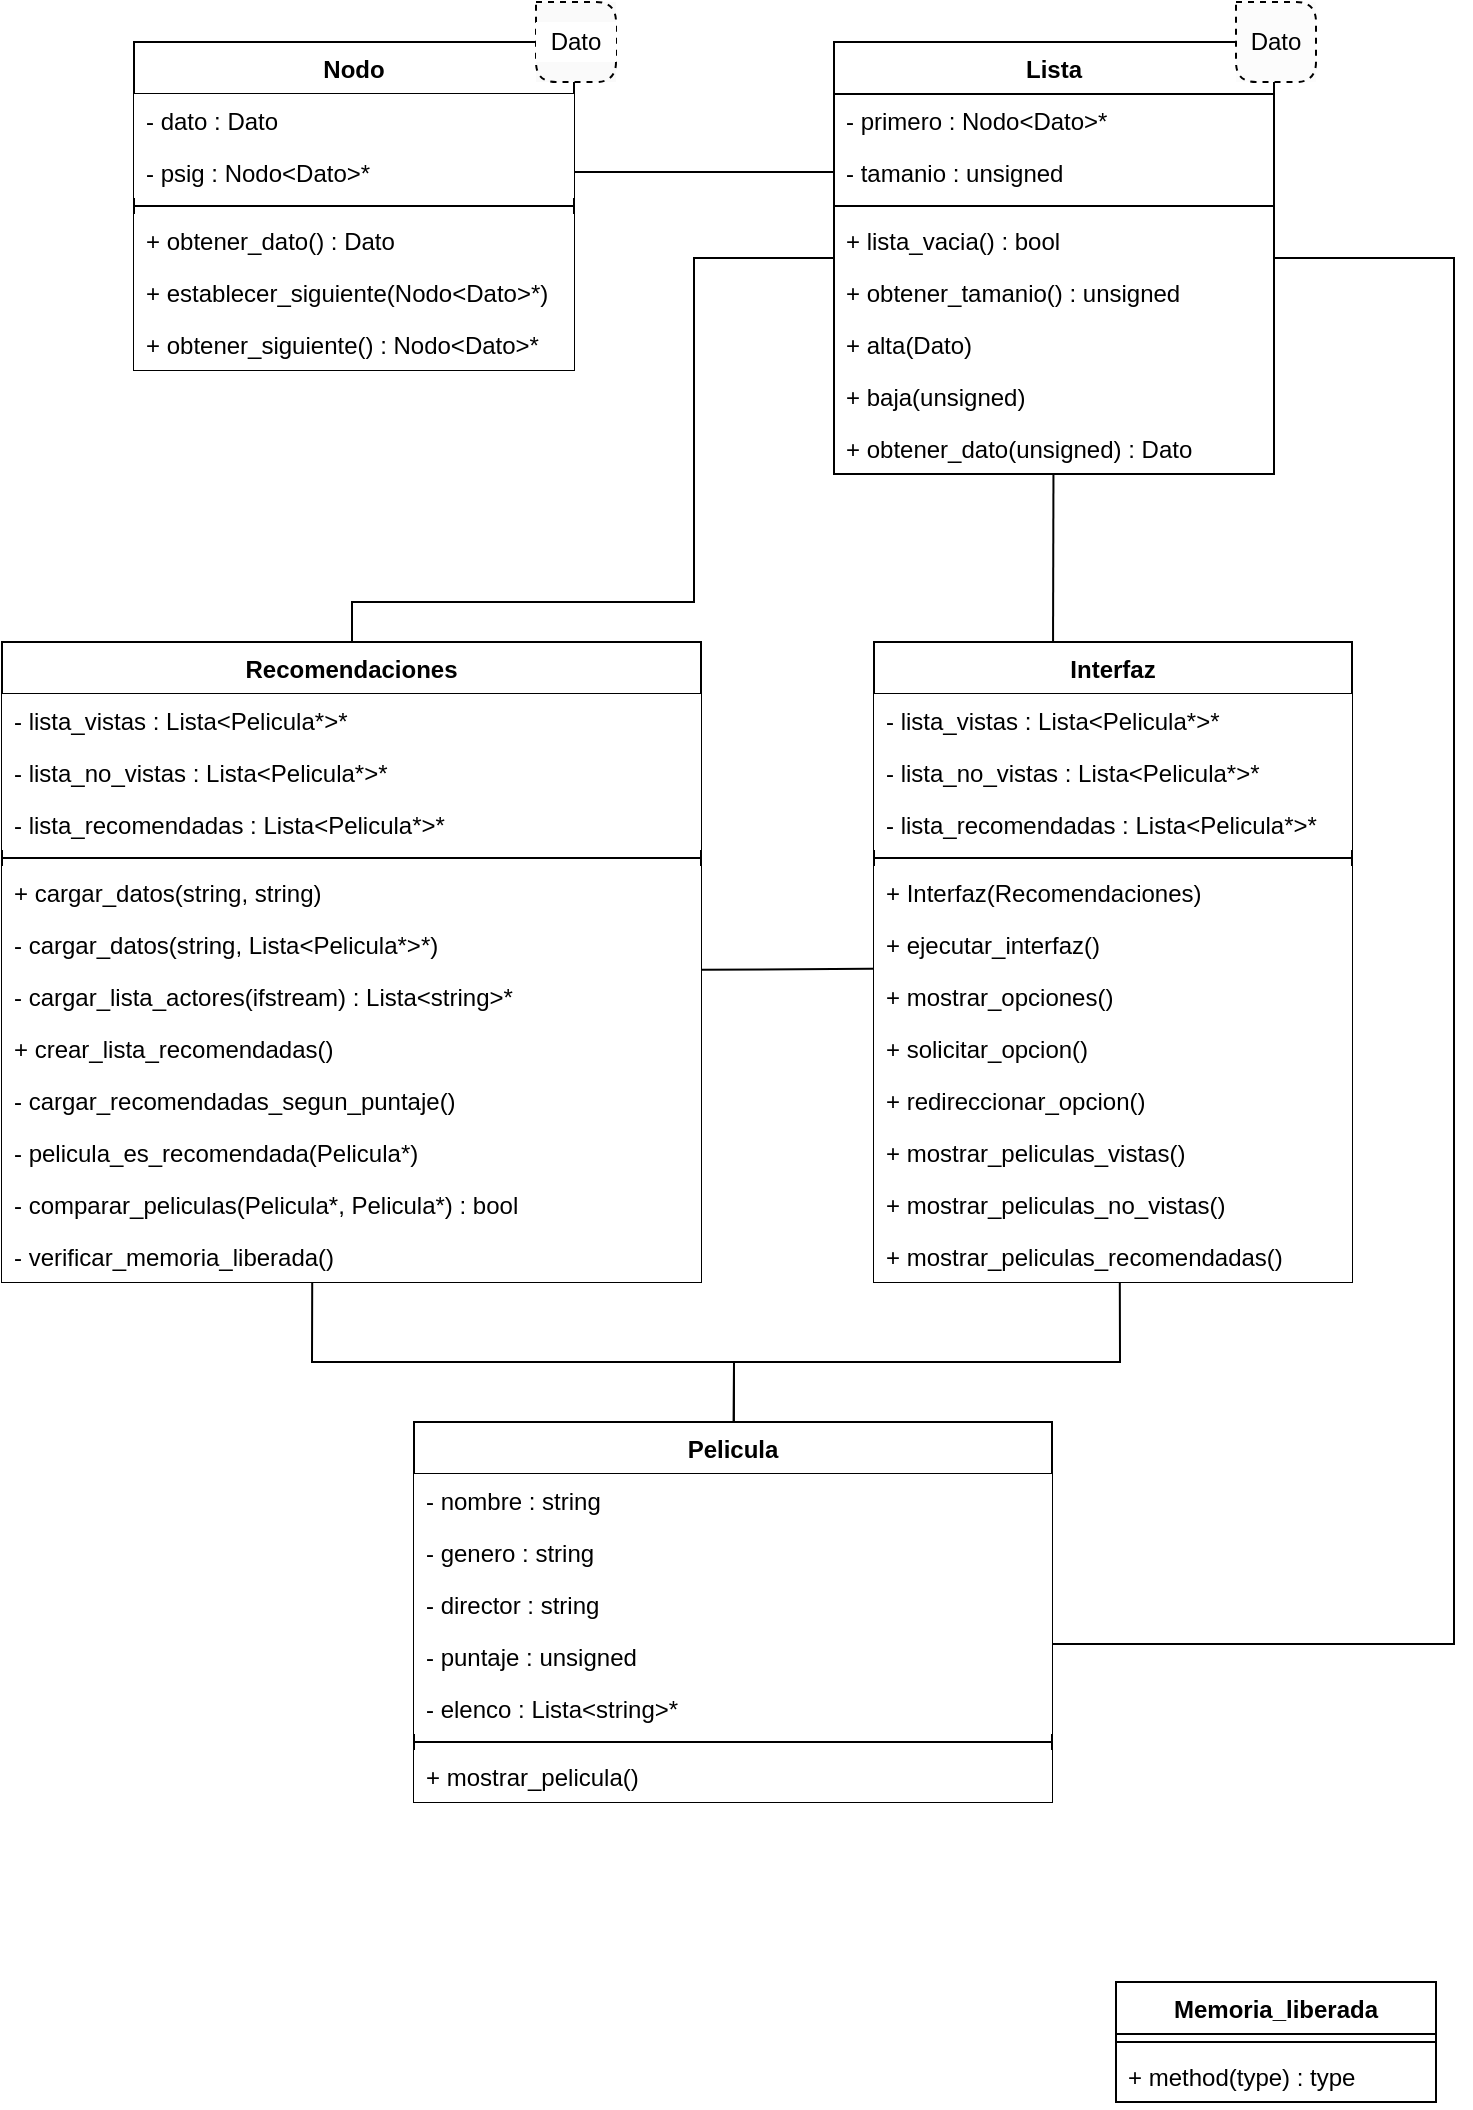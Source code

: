 <mxfile version="13.4.2" type="github">
  <diagram id="9dh1zZpuQxdGnGn2-EJ5" name="Page-1">
    <mxGraphModel dx="1506" dy="622" grid="1" gridSize="10" guides="1" tooltips="1" connect="1" arrows="1" fold="1" page="1" pageScale="1" pageWidth="827" pageHeight="1169" math="0" shadow="0">
      <root>
        <mxCell id="0" />
        <mxCell id="1" parent="0" />
        <mxCell id="n-AFm8av6x-7B9_5lniA-15" value="" style="group" vertex="1" connectable="0" parent="1">
          <mxGeometry x="130" y="40" width="220" height="190" as="geometry" />
        </mxCell>
        <mxCell id="aDNBMNtZ098S1T6gU87t-5" value="Nodo" style="swimlane;fontStyle=1;align=center;verticalAlign=top;childLayout=stackLayout;horizontal=1;startSize=26;horizontalStack=0;resizeParent=1;resizeParentMax=0;resizeLast=0;collapsible=1;marginBottom=0;" parent="n-AFm8av6x-7B9_5lniA-15" vertex="1">
          <mxGeometry width="220" height="164" as="geometry" />
        </mxCell>
        <mxCell id="aDNBMNtZ098S1T6gU87t-6" value="- dato : Dato" style="text;strokeColor=none;fillColor=#FFFFFF;align=left;verticalAlign=top;spacingLeft=4;spacingRight=4;overflow=hidden;rotatable=0;points=[[0,0.5],[1,0.5]];portConstraint=eastwest;" parent="aDNBMNtZ098S1T6gU87t-5" vertex="1">
          <mxGeometry y="26" width="220" height="26" as="geometry" />
        </mxCell>
        <mxCell id="n-AFm8av6x-7B9_5lniA-1" value="- psig : Nodo&lt;Dato&gt;*" style="text;strokeColor=none;fillColor=#FFFFFF;align=left;verticalAlign=top;spacingLeft=4;spacingRight=4;overflow=hidden;rotatable=0;points=[[0,0.5],[1,0.5]];portConstraint=eastwest;" vertex="1" parent="aDNBMNtZ098S1T6gU87t-5">
          <mxGeometry y="52" width="220" height="26" as="geometry" />
        </mxCell>
        <mxCell id="aDNBMNtZ098S1T6gU87t-7" value="" style="line;strokeWidth=1;fillColor=none;align=left;verticalAlign=middle;spacingTop=-1;spacingLeft=3;spacingRight=3;rotatable=0;labelPosition=right;points=[];portConstraint=eastwest;" parent="aDNBMNtZ098S1T6gU87t-5" vertex="1">
          <mxGeometry y="78" width="220" height="8" as="geometry" />
        </mxCell>
        <mxCell id="n-AFm8av6x-7B9_5lniA-12" value="+ obtener_dato() : Dato" style="text;strokeColor=none;fillColor=#FFFFFF;align=left;verticalAlign=top;spacingLeft=4;spacingRight=4;overflow=hidden;rotatable=0;points=[[0,0.5],[1,0.5]];portConstraint=eastwest;" vertex="1" parent="aDNBMNtZ098S1T6gU87t-5">
          <mxGeometry y="86" width="220" height="26" as="geometry" />
        </mxCell>
        <mxCell id="n-AFm8av6x-7B9_5lniA-13" value="+ establecer_siguiente(Nodo&lt;Dato&gt;*)" style="text;strokeColor=none;fillColor=#FFFFFF;align=left;verticalAlign=top;spacingLeft=4;spacingRight=4;overflow=hidden;rotatable=0;points=[[0,0.5],[1,0.5]];portConstraint=eastwest;" vertex="1" parent="aDNBMNtZ098S1T6gU87t-5">
          <mxGeometry y="112" width="220" height="26" as="geometry" />
        </mxCell>
        <mxCell id="n-AFm8av6x-7B9_5lniA-14" value="+ obtener_siguiente() : Nodo&lt;Dato&gt;*" style="text;strokeColor=none;fillColor=#FFFFFF;align=left;verticalAlign=top;spacingLeft=4;spacingRight=4;overflow=hidden;rotatable=0;points=[[0,0.5],[1,0.5]];portConstraint=eastwest;" vertex="1" parent="aDNBMNtZ098S1T6gU87t-5">
          <mxGeometry y="138" width="220" height="26" as="geometry" />
        </mxCell>
        <mxCell id="n-AFm8av6x-7B9_5lniA-7" value="" style="group;fillColor=#FAFAFA;" vertex="1" connectable="0" parent="1">
          <mxGeometry x="331" y="20" width="40" height="40" as="geometry" />
        </mxCell>
        <mxCell id="n-AFm8av6x-7B9_5lniA-5" value="" style="endArrow=none;dashed=1;html=1;fillColor=#FFFFFF;" edge="1" parent="n-AFm8av6x-7B9_5lniA-7">
          <mxGeometry width="50" height="50" relative="1" as="geometry">
            <mxPoint as="sourcePoint" />
            <mxPoint as="targetPoint" />
            <Array as="points">
              <mxPoint x="40" />
              <mxPoint x="40" y="40" />
              <mxPoint y="40" />
            </Array>
          </mxGeometry>
        </mxCell>
        <mxCell id="n-AFm8av6x-7B9_5lniA-6" value="Dato" style="text;html=1;strokeColor=none;fillColor=#FFFFFF;align=center;verticalAlign=middle;whiteSpace=wrap;rounded=0;" vertex="1" parent="n-AFm8av6x-7B9_5lniA-7">
          <mxGeometry y="10" width="40" height="20" as="geometry" />
        </mxCell>
        <mxCell id="n-AFm8av6x-7B9_5lniA-76" style="edgeStyle=none;rounded=0;orthogonalLoop=1;jettySize=auto;html=1;fillColor=#FCFCFC;entryX=0.091;entryY=0.967;entryDx=0;entryDy=0;entryPerimeter=0;exitX=1;exitY=-0.003;exitDx=0;exitDy=0;exitPerimeter=0;" edge="1" parent="1" source="n-AFm8av6x-7B9_5lniA-62" target="aDNBMNtZ098S1T6gU87t-40">
          <mxGeometry relative="1" as="geometry">
            <mxPoint x="490" y="500" as="targetPoint" />
          </mxGeometry>
        </mxCell>
        <mxCell id="n-AFm8av6x-7B9_5lniA-73" style="edgeStyle=none;rounded=0;orthogonalLoop=1;jettySize=auto;html=1;entryX=0.444;entryY=-0.001;entryDx=0;entryDy=0;entryPerimeter=0;fillColor=#FCFCFC;" edge="1" parent="1" source="aDNBMNtZ098S1T6gU87t-18" target="n-AFm8av6x-7B9_5lniA-63">
          <mxGeometry relative="1" as="geometry">
            <Array as="points">
              <mxPoint x="430" y="700" />
              <mxPoint x="219" y="700" />
            </Array>
          </mxGeometry>
        </mxCell>
        <mxCell id="n-AFm8av6x-7B9_5lniA-74" style="edgeStyle=none;rounded=0;orthogonalLoop=1;jettySize=auto;html=1;entryX=0.514;entryY=0.002;entryDx=0;entryDy=0;entryPerimeter=0;fillColor=#FCFCFC;" edge="1" parent="1" source="aDNBMNtZ098S1T6gU87t-18" target="n-AFm8av6x-7B9_5lniA-43">
          <mxGeometry relative="1" as="geometry">
            <Array as="points">
              <mxPoint x="430" y="700" />
              <mxPoint x="623" y="700" />
            </Array>
          </mxGeometry>
        </mxCell>
        <mxCell id="n-AFm8av6x-7B9_5lniA-44" value="Memoria_liberada" style="swimlane;fontStyle=1;align=center;verticalAlign=top;childLayout=stackLayout;horizontal=1;startSize=26;horizontalStack=0;resizeParent=1;resizeParentMax=0;resizeLast=0;collapsible=1;marginBottom=0;" vertex="1" parent="1">
          <mxGeometry x="621" y="1010" width="160" height="60" as="geometry" />
        </mxCell>
        <mxCell id="n-AFm8av6x-7B9_5lniA-50" value="" style="line;strokeWidth=1;fillColor=none;align=left;verticalAlign=middle;spacingTop=-1;spacingLeft=3;spacingRight=3;rotatable=0;labelPosition=right;points=[];portConstraint=eastwest;" vertex="1" parent="n-AFm8av6x-7B9_5lniA-44">
          <mxGeometry y="26" width="160" height="8" as="geometry" />
        </mxCell>
        <mxCell id="n-AFm8av6x-7B9_5lniA-51" value="+ method(type) : type" style="text;strokeColor=none;fillColor=none;align=left;verticalAlign=top;spacingLeft=4;spacingRight=4;overflow=hidden;rotatable=0;points=[[0,0.5],[1,0.5]];portConstraint=eastwest;" vertex="1" parent="n-AFm8av6x-7B9_5lniA-44">
          <mxGeometry y="34" width="160" height="26" as="geometry" />
        </mxCell>
        <mxCell id="n-AFm8av6x-7B9_5lniA-70" style="edgeStyle=none;rounded=0;orthogonalLoop=1;jettySize=auto;html=1;fillColor=#FCFCFC;" edge="1" parent="1" source="n-AFm8av6x-7B9_5lniA-1">
          <mxGeometry relative="1" as="geometry">
            <mxPoint x="520" y="105" as="targetPoint" />
          </mxGeometry>
        </mxCell>
        <mxCell id="n-AFm8av6x-7B9_5lniA-71" style="edgeStyle=none;rounded=0;orthogonalLoop=1;jettySize=auto;html=1;entryX=0.374;entryY=0.011;entryDx=0;entryDy=0;entryPerimeter=0;fillColor=#FCFCFC;" edge="1" parent="1" source="n-AFm8av6x-7B9_5lniA-17" target="n-AFm8av6x-7B9_5lniA-38">
          <mxGeometry relative="1" as="geometry" />
        </mxCell>
        <mxCell id="n-AFm8av6x-7B9_5lniA-72" style="rounded=0;orthogonalLoop=1;jettySize=auto;html=1;fillColor=#FCFCFC;" edge="1" parent="1" source="n-AFm8av6x-7B9_5lniA-17">
          <mxGeometry relative="1" as="geometry">
            <mxPoint x="239" y="366" as="targetPoint" />
            <Array as="points">
              <mxPoint x="410" y="148" />
              <mxPoint x="410" y="320" />
              <mxPoint x="239" y="320" />
            </Array>
          </mxGeometry>
        </mxCell>
        <mxCell id="n-AFm8av6x-7B9_5lniA-78" style="edgeStyle=none;rounded=0;orthogonalLoop=1;jettySize=auto;html=1;entryX=0.878;entryY=0.269;entryDx=0;entryDy=0;entryPerimeter=0;fillColor=#FCFCFC;" edge="1" parent="1" source="n-AFm8av6x-7B9_5lniA-17" target="aDNBMNtZ098S1T6gU87t-25">
          <mxGeometry relative="1" as="geometry">
            <Array as="points">
              <mxPoint x="790" y="148" />
              <mxPoint x="790" y="841" />
            </Array>
          </mxGeometry>
        </mxCell>
        <mxCell id="n-AFm8av6x-7B9_5lniA-16" value="" style="group;fillColor=#FFFFFF;" vertex="1" connectable="0" parent="1">
          <mxGeometry x="480" y="40" width="220" height="190" as="geometry" />
        </mxCell>
        <mxCell id="n-AFm8av6x-7B9_5lniA-17" value="Lista" style="swimlane;fontStyle=1;align=center;verticalAlign=top;childLayout=stackLayout;horizontal=1;startSize=26;horizontalStack=0;resizeParent=1;resizeParentMax=0;resizeLast=0;collapsible=1;marginBottom=0;" vertex="1" parent="n-AFm8av6x-7B9_5lniA-16">
          <mxGeometry width="220" height="216" as="geometry" />
        </mxCell>
        <mxCell id="n-AFm8av6x-7B9_5lniA-18" value="- primero : Nodo&lt;Dato&gt;*" style="text;strokeColor=none;fillColor=none;align=left;verticalAlign=top;spacingLeft=4;spacingRight=4;overflow=hidden;rotatable=0;points=[[0,0.5],[1,0.5]];portConstraint=eastwest;" vertex="1" parent="n-AFm8av6x-7B9_5lniA-17">
          <mxGeometry y="26" width="220" height="26" as="geometry" />
        </mxCell>
        <mxCell id="n-AFm8av6x-7B9_5lniA-19" value="- tamanio : unsigned" style="text;strokeColor=none;fillColor=none;align=left;verticalAlign=top;spacingLeft=4;spacingRight=4;overflow=hidden;rotatable=0;points=[[0,0.5],[1,0.5]];portConstraint=eastwest;" vertex="1" parent="n-AFm8av6x-7B9_5lniA-17">
          <mxGeometry y="52" width="220" height="26" as="geometry" />
        </mxCell>
        <mxCell id="n-AFm8av6x-7B9_5lniA-20" value="" style="line;strokeWidth=1;fillColor=none;align=left;verticalAlign=middle;spacingTop=-1;spacingLeft=3;spacingRight=3;rotatable=0;labelPosition=right;points=[];portConstraint=eastwest;" vertex="1" parent="n-AFm8av6x-7B9_5lniA-17">
          <mxGeometry y="78" width="220" height="8" as="geometry" />
        </mxCell>
        <mxCell id="n-AFm8av6x-7B9_5lniA-22" value="+ lista_vacia() : bool" style="text;strokeColor=none;fillColor=none;align=left;verticalAlign=top;spacingLeft=4;spacingRight=4;overflow=hidden;rotatable=0;points=[[0,0.5],[1,0.5]];portConstraint=eastwest;" vertex="1" parent="n-AFm8av6x-7B9_5lniA-17">
          <mxGeometry y="86" width="220" height="26" as="geometry" />
        </mxCell>
        <mxCell id="n-AFm8av6x-7B9_5lniA-23" value="+ obtener_tamanio() : unsigned" style="text;strokeColor=none;fillColor=none;align=left;verticalAlign=top;spacingLeft=4;spacingRight=4;overflow=hidden;rotatable=0;points=[[0,0.5],[1,0.5]];portConstraint=eastwest;" vertex="1" parent="n-AFm8av6x-7B9_5lniA-17">
          <mxGeometry y="112" width="220" height="26" as="geometry" />
        </mxCell>
        <mxCell id="n-AFm8av6x-7B9_5lniA-24" value="+ alta(Dato)" style="text;strokeColor=none;fillColor=none;align=left;verticalAlign=top;spacingLeft=4;spacingRight=4;overflow=hidden;rotatable=0;points=[[0,0.5],[1,0.5]];portConstraint=eastwest;" vertex="1" parent="n-AFm8av6x-7B9_5lniA-17">
          <mxGeometry y="138" width="220" height="26" as="geometry" />
        </mxCell>
        <mxCell id="n-AFm8av6x-7B9_5lniA-28" value="+ baja(unsigned)" style="text;strokeColor=none;fillColor=none;align=left;verticalAlign=top;spacingLeft=4;spacingRight=4;overflow=hidden;rotatable=0;points=[[0,0.5],[1,0.5]];portConstraint=eastwest;" vertex="1" parent="n-AFm8av6x-7B9_5lniA-17">
          <mxGeometry y="164" width="220" height="26" as="geometry" />
        </mxCell>
        <mxCell id="n-AFm8av6x-7B9_5lniA-29" value="+ obtener_dato(unsigned) : Dato" style="text;strokeColor=none;fillColor=none;align=left;verticalAlign=top;spacingLeft=4;spacingRight=4;overflow=hidden;rotatable=0;points=[[0,0.5],[1,0.5]];portConstraint=eastwest;" vertex="1" parent="n-AFm8av6x-7B9_5lniA-17">
          <mxGeometry y="190" width="220" height="26" as="geometry" />
        </mxCell>
        <mxCell id="n-AFm8av6x-7B9_5lniA-27" value="" style="group;fillColor=#FCFCFC;" vertex="1" connectable="0" parent="1">
          <mxGeometry x="681" y="20" width="40" height="40" as="geometry" />
        </mxCell>
        <mxCell id="n-AFm8av6x-7B9_5lniA-26" value="" style="endArrow=none;dashed=1;html=1;fillColor=#FFFFFF;" edge="1" parent="n-AFm8av6x-7B9_5lniA-27">
          <mxGeometry width="50" height="50" relative="1" as="geometry">
            <mxPoint as="sourcePoint" />
            <mxPoint as="targetPoint" />
            <Array as="points">
              <mxPoint x="40" />
              <mxPoint x="40" y="40" />
              <mxPoint y="40" />
            </Array>
          </mxGeometry>
        </mxCell>
        <mxCell id="n-AFm8av6x-7B9_5lniA-25" value="Dato" style="text;html=1;strokeColor=none;fillColor=none;align=center;verticalAlign=middle;whiteSpace=wrap;rounded=0;" vertex="1" parent="n-AFm8av6x-7B9_5lniA-27">
          <mxGeometry y="10" width="40" height="20" as="geometry" />
        </mxCell>
        <mxCell id="n-AFm8av6x-7B9_5lniA-55" value="Recomendaciones" style="swimlane;fontStyle=1;align=center;verticalAlign=top;childLayout=stackLayout;horizontal=1;startSize=26;horizontalStack=0;resizeParent=1;resizeParentMax=0;resizeLast=0;collapsible=1;marginBottom=0;fillColor=#FFFFFF;strokeColor=#000000;" vertex="1" parent="1">
          <mxGeometry x="64" y="340" width="349.5" height="320" as="geometry" />
        </mxCell>
        <mxCell id="n-AFm8av6x-7B9_5lniA-56" value="- lista_vistas : Lista&lt;Pelicula*&gt;*" style="text;strokeColor=none;fillColor=#FFFFFF;align=left;verticalAlign=top;spacingLeft=4;spacingRight=4;overflow=hidden;rotatable=0;points=[[0,0.5],[1,0.5]];portConstraint=eastwest;" vertex="1" parent="n-AFm8av6x-7B9_5lniA-55">
          <mxGeometry y="26" width="349.5" height="26" as="geometry" />
        </mxCell>
        <mxCell id="n-AFm8av6x-7B9_5lniA-57" value="- lista_no_vistas : Lista&lt;Pelicula*&gt;*" style="text;strokeColor=none;fillColor=#FFFFFF;align=left;verticalAlign=top;spacingLeft=4;spacingRight=4;overflow=hidden;rotatable=0;points=[[0,0.5],[1,0.5]];portConstraint=eastwest;" vertex="1" parent="n-AFm8av6x-7B9_5lniA-55">
          <mxGeometry y="52" width="349.5" height="26" as="geometry" />
        </mxCell>
        <mxCell id="n-AFm8av6x-7B9_5lniA-58" value="- lista_recomendadas : Lista&lt;Pelicula*&gt;*" style="text;strokeColor=none;fillColor=#FFFFFF;align=left;verticalAlign=top;spacingLeft=4;spacingRight=4;overflow=hidden;rotatable=0;points=[[0,0.5],[1,0.5]];portConstraint=eastwest;" vertex="1" parent="n-AFm8av6x-7B9_5lniA-55">
          <mxGeometry y="78" width="349.5" height="26" as="geometry" />
        </mxCell>
        <mxCell id="n-AFm8av6x-7B9_5lniA-59" value="" style="line;strokeWidth=1;fillColor=none;align=left;verticalAlign=middle;spacingTop=-1;spacingLeft=3;spacingRight=3;rotatable=0;labelPosition=right;points=[];portConstraint=eastwest;" vertex="1" parent="n-AFm8av6x-7B9_5lniA-55">
          <mxGeometry y="104" width="349.5" height="8" as="geometry" />
        </mxCell>
        <mxCell id="n-AFm8av6x-7B9_5lniA-66" value="+ cargar_datos(string, string)" style="text;strokeColor=none;fillColor=#FFFFFF;align=left;verticalAlign=top;spacingLeft=4;spacingRight=4;overflow=hidden;rotatable=0;points=[[0,0.5],[1,0.5]];portConstraint=eastwest;" vertex="1" parent="n-AFm8av6x-7B9_5lniA-55">
          <mxGeometry y="112" width="349.5" height="26" as="geometry" />
        </mxCell>
        <mxCell id="n-AFm8av6x-7B9_5lniA-61" value="- cargar_datos(string, Lista&lt;Pelicula*&gt;*)" style="text;strokeColor=none;fillColor=#FFFFFF;align=left;verticalAlign=top;spacingLeft=4;spacingRight=4;overflow=hidden;rotatable=0;points=[[0,0.5],[1,0.5]];portConstraint=eastwest;" vertex="1" parent="n-AFm8av6x-7B9_5lniA-55">
          <mxGeometry y="138" width="349.5" height="26" as="geometry" />
        </mxCell>
        <mxCell id="n-AFm8av6x-7B9_5lniA-62" value="- cargar_lista_actores(ifstream) : Lista&lt;string&gt;*" style="text;strokeColor=none;fillColor=#FFFFFF;align=left;verticalAlign=top;spacingLeft=4;spacingRight=4;overflow=hidden;rotatable=0;points=[[0,0.5],[1,0.5]];portConstraint=eastwest;" vertex="1" parent="n-AFm8av6x-7B9_5lniA-55">
          <mxGeometry y="164" width="349.5" height="26" as="geometry" />
        </mxCell>
        <mxCell id="n-AFm8av6x-7B9_5lniA-67" value="+ crear_lista_recomendadas()" style="text;strokeColor=none;fillColor=#FFFFFF;align=left;verticalAlign=top;spacingLeft=4;spacingRight=4;overflow=hidden;rotatable=0;points=[[0,0.5],[1,0.5]];portConstraint=eastwest;" vertex="1" parent="n-AFm8av6x-7B9_5lniA-55">
          <mxGeometry y="190" width="349.5" height="26" as="geometry" />
        </mxCell>
        <mxCell id="n-AFm8av6x-7B9_5lniA-64" value="- cargar_recomendadas_segun_puntaje()" style="text;strokeColor=none;fillColor=#FFFFFF;align=left;verticalAlign=top;spacingLeft=4;spacingRight=4;overflow=hidden;rotatable=0;points=[[0,0.5],[1,0.5]];portConstraint=eastwest;" vertex="1" parent="n-AFm8av6x-7B9_5lniA-55">
          <mxGeometry y="216" width="349.5" height="26" as="geometry" />
        </mxCell>
        <mxCell id="n-AFm8av6x-7B9_5lniA-65" value="- pelicula_es_recomendada(Pelicula*)" style="text;strokeColor=none;fillColor=#FFFFFF;align=left;verticalAlign=top;spacingLeft=4;spacingRight=4;overflow=hidden;rotatable=0;points=[[0,0.5],[1,0.5]];portConstraint=eastwest;" vertex="1" parent="n-AFm8av6x-7B9_5lniA-55">
          <mxGeometry y="242" width="349.5" height="26" as="geometry" />
        </mxCell>
        <mxCell id="n-AFm8av6x-7B9_5lniA-60" value="- comparar_peliculas(Pelicula*, Pelicula*) : bool" style="text;strokeColor=none;fillColor=#FFFFFF;align=left;verticalAlign=top;spacingLeft=4;spacingRight=4;overflow=hidden;rotatable=0;points=[[0,0.5],[1,0.5]];portConstraint=eastwest;" vertex="1" parent="n-AFm8av6x-7B9_5lniA-55">
          <mxGeometry y="268" width="349.5" height="26" as="geometry" />
        </mxCell>
        <mxCell id="n-AFm8av6x-7B9_5lniA-63" value="- verificar_memoria_liberada()" style="text;strokeColor=none;fillColor=#FFFFFF;align=left;verticalAlign=top;spacingLeft=4;spacingRight=4;overflow=hidden;rotatable=0;points=[[0,0.5],[1,0.5]];portConstraint=eastwest;" vertex="1" parent="n-AFm8av6x-7B9_5lniA-55">
          <mxGeometry y="294" width="349.5" height="26" as="geometry" />
        </mxCell>
        <mxCell id="aDNBMNtZ098S1T6gU87t-37" value="Interfaz" style="swimlane;fontStyle=1;align=center;verticalAlign=top;childLayout=stackLayout;horizontal=1;startSize=26;horizontalStack=0;resizeParent=1;resizeParentMax=0;resizeLast=0;collapsible=1;marginBottom=0;fillColor=#FFFFFF;" parent="1" vertex="1">
          <mxGeometry x="500" y="340" width="239" height="320" as="geometry" />
        </mxCell>
        <mxCell id="aDNBMNtZ098S1T6gU87t-38" value="- lista_vistas : Lista&lt;Pelicula*&gt;*" style="text;strokeColor=none;fillColor=#FFFFFF;align=left;verticalAlign=top;spacingLeft=4;spacingRight=4;overflow=hidden;rotatable=0;points=[[0,0.5],[1,0.5]];portConstraint=eastwest;" parent="aDNBMNtZ098S1T6gU87t-37" vertex="1">
          <mxGeometry y="26" width="239" height="26" as="geometry" />
        </mxCell>
        <mxCell id="n-AFm8av6x-7B9_5lniA-38" value="- lista_no_vistas : Lista&lt;Pelicula*&gt;*" style="text;strokeColor=none;fillColor=#FFFFFF;align=left;verticalAlign=top;spacingLeft=4;spacingRight=4;overflow=hidden;rotatable=0;points=[[0,0.5],[1,0.5]];portConstraint=eastwest;" vertex="1" parent="aDNBMNtZ098S1T6gU87t-37">
          <mxGeometry y="52" width="239" height="26" as="geometry" />
        </mxCell>
        <mxCell id="n-AFm8av6x-7B9_5lniA-34" value="- lista_recomendadas : Lista&lt;Pelicula*&gt;*" style="text;strokeColor=none;fillColor=#FFFFFF;align=left;verticalAlign=top;spacingLeft=4;spacingRight=4;overflow=hidden;rotatable=0;points=[[0,0.5],[1,0.5]];portConstraint=eastwest;" vertex="1" parent="aDNBMNtZ098S1T6gU87t-37">
          <mxGeometry y="78" width="239" height="26" as="geometry" />
        </mxCell>
        <mxCell id="aDNBMNtZ098S1T6gU87t-39" value="" style="line;strokeWidth=1;fillColor=none;align=left;verticalAlign=middle;spacingTop=-1;spacingLeft=3;spacingRight=3;rotatable=0;labelPosition=right;points=[];portConstraint=eastwest;" parent="aDNBMNtZ098S1T6gU87t-37" vertex="1">
          <mxGeometry y="104" width="239" height="8" as="geometry" />
        </mxCell>
        <mxCell id="n-AFm8av6x-7B9_5lniA-39" value="+ Interfaz(Recomendaciones)" style="text;strokeColor=none;fillColor=#FFFFFF;align=left;verticalAlign=top;spacingLeft=4;spacingRight=4;overflow=hidden;rotatable=0;points=[[0,0.5],[1,0.5]];portConstraint=eastwest;" vertex="1" parent="aDNBMNtZ098S1T6gU87t-37">
          <mxGeometry y="112" width="239" height="26" as="geometry" />
        </mxCell>
        <mxCell id="aDNBMNtZ098S1T6gU87t-40" value="+ ejecutar_interfaz()" style="text;strokeColor=none;fillColor=#FFFFFF;align=left;verticalAlign=top;spacingLeft=4;spacingRight=4;overflow=hidden;rotatable=0;points=[[0,0.5],[1,0.5]];portConstraint=eastwest;" parent="aDNBMNtZ098S1T6gU87t-37" vertex="1">
          <mxGeometry y="138" width="239" height="26" as="geometry" />
        </mxCell>
        <mxCell id="aDNBMNtZ098S1T6gU87t-41" value="+ mostrar_opciones()" style="text;strokeColor=none;fillColor=#FFFFFF;align=left;verticalAlign=top;spacingLeft=4;spacingRight=4;overflow=hidden;rotatable=0;points=[[0,0.5],[1,0.5]];portConstraint=eastwest;" parent="aDNBMNtZ098S1T6gU87t-37" vertex="1">
          <mxGeometry y="164" width="239" height="26" as="geometry" />
        </mxCell>
        <mxCell id="aDNBMNtZ098S1T6gU87t-42" value="+ solicitar_opcion()" style="text;strokeColor=none;fillColor=#FFFFFF;align=left;verticalAlign=top;spacingLeft=4;spacingRight=4;overflow=hidden;rotatable=0;points=[[0,0.5],[1,0.5]];portConstraint=eastwest;" parent="aDNBMNtZ098S1T6gU87t-37" vertex="1">
          <mxGeometry y="190" width="239" height="26" as="geometry" />
        </mxCell>
        <mxCell id="n-AFm8av6x-7B9_5lniA-41" value="+ redireccionar_opcion()" style="text;strokeColor=none;fillColor=#FFFFFF;align=left;verticalAlign=top;spacingLeft=4;spacingRight=4;overflow=hidden;rotatable=0;points=[[0,0.5],[1,0.5]];portConstraint=eastwest;" vertex="1" parent="aDNBMNtZ098S1T6gU87t-37">
          <mxGeometry y="216" width="239" height="26" as="geometry" />
        </mxCell>
        <mxCell id="aDNBMNtZ098S1T6gU87t-43" value="+ mostrar_peliculas_vistas()" style="text;strokeColor=none;fillColor=#FFFFFF;align=left;verticalAlign=top;spacingLeft=4;spacingRight=4;overflow=hidden;rotatable=0;points=[[0,0.5],[1,0.5]];portConstraint=eastwest;" parent="aDNBMNtZ098S1T6gU87t-37" vertex="1">
          <mxGeometry y="242" width="239" height="26" as="geometry" />
        </mxCell>
        <mxCell id="n-AFm8av6x-7B9_5lniA-42" value="+ mostrar_peliculas_no_vistas()" style="text;strokeColor=none;fillColor=#FFFFFF;align=left;verticalAlign=top;spacingLeft=4;spacingRight=4;overflow=hidden;rotatable=0;points=[[0,0.5],[1,0.5]];portConstraint=eastwest;" vertex="1" parent="aDNBMNtZ098S1T6gU87t-37">
          <mxGeometry y="268" width="239" height="26" as="geometry" />
        </mxCell>
        <mxCell id="n-AFm8av6x-7B9_5lniA-43" value="+ mostrar_peliculas_recomendadas()" style="text;strokeColor=none;fillColor=#FFFFFF;align=left;verticalAlign=top;spacingLeft=4;spacingRight=4;overflow=hidden;rotatable=0;points=[[0,0.5],[1,0.5]];portConstraint=eastwest;" vertex="1" parent="aDNBMNtZ098S1T6gU87t-37">
          <mxGeometry y="294" width="239" height="26" as="geometry" />
        </mxCell>
        <mxCell id="aDNBMNtZ098S1T6gU87t-18" value="Pelicula" style="swimlane;fontStyle=1;align=center;verticalAlign=top;childLayout=stackLayout;horizontal=1;startSize=26;horizontalStack=0;resizeParent=1;resizeParentMax=0;resizeLast=0;collapsible=1;marginBottom=0;fillColor=#FFFFFF;" parent="1" vertex="1">
          <mxGeometry x="270" y="730" width="319" height="190" as="geometry" />
        </mxCell>
        <mxCell id="aDNBMNtZ098S1T6gU87t-19" value="- nombre : string" style="text;strokeColor=none;fillColor=#FFFFFF;align=left;verticalAlign=top;spacingLeft=4;spacingRight=4;overflow=hidden;rotatable=0;points=[[0,0.5],[1,0.5]];portConstraint=eastwest;" parent="aDNBMNtZ098S1T6gU87t-18" vertex="1">
          <mxGeometry y="26" width="319" height="26" as="geometry" />
        </mxCell>
        <mxCell id="aDNBMNtZ098S1T6gU87t-24" value="- genero : string" style="text;strokeColor=none;fillColor=#FFFFFF;align=left;verticalAlign=top;spacingLeft=4;spacingRight=4;overflow=hidden;rotatable=0;points=[[0,0.5],[1,0.5]];portConstraint=eastwest;" parent="aDNBMNtZ098S1T6gU87t-18" vertex="1">
          <mxGeometry y="52" width="319" height="26" as="geometry" />
        </mxCell>
        <mxCell id="aDNBMNtZ098S1T6gU87t-26" value="- director : string" style="text;strokeColor=none;fillColor=#FFFFFF;align=left;verticalAlign=top;spacingLeft=4;spacingRight=4;overflow=hidden;rotatable=0;points=[[0,0.5],[1,0.5]];portConstraint=eastwest;" parent="aDNBMNtZ098S1T6gU87t-18" vertex="1">
          <mxGeometry y="78" width="319" height="26" as="geometry" />
        </mxCell>
        <mxCell id="aDNBMNtZ098S1T6gU87t-25" value="- puntaje : unsigned" style="text;strokeColor=none;fillColor=#FFFFFF;align=left;verticalAlign=top;spacingLeft=4;spacingRight=4;overflow=hidden;rotatable=0;points=[[0,0.5],[1,0.5]];portConstraint=eastwest;" parent="aDNBMNtZ098S1T6gU87t-18" vertex="1">
          <mxGeometry y="104" width="319" height="26" as="geometry" />
        </mxCell>
        <mxCell id="aDNBMNtZ098S1T6gU87t-27" value="- elenco : Lista&lt;string&gt;*" style="text;strokeColor=none;fillColor=#FFFFFF;align=left;verticalAlign=top;spacingLeft=4;spacingRight=4;overflow=hidden;rotatable=0;points=[[0,0.5],[1,0.5]];portConstraint=eastwest;" parent="aDNBMNtZ098S1T6gU87t-18" vertex="1">
          <mxGeometry y="130" width="319" height="26" as="geometry" />
        </mxCell>
        <mxCell id="aDNBMNtZ098S1T6gU87t-20" value="" style="line;strokeWidth=1;fillColor=none;align=left;verticalAlign=middle;spacingTop=-1;spacingLeft=3;spacingRight=3;rotatable=0;labelPosition=right;points=[];portConstraint=eastwest;" parent="aDNBMNtZ098S1T6gU87t-18" vertex="1">
          <mxGeometry y="156" width="319" height="8" as="geometry" />
        </mxCell>
        <mxCell id="aDNBMNtZ098S1T6gU87t-21" value="+ mostrar_pelicula()" style="text;strokeColor=none;fillColor=#FFFFFF;align=left;verticalAlign=top;spacingLeft=4;spacingRight=4;overflow=hidden;rotatable=0;points=[[0,0.5],[1,0.5]];portConstraint=eastwest;" parent="aDNBMNtZ098S1T6gU87t-18" vertex="1">
          <mxGeometry y="164" width="319" height="26" as="geometry" />
        </mxCell>
      </root>
    </mxGraphModel>
  </diagram>
</mxfile>
